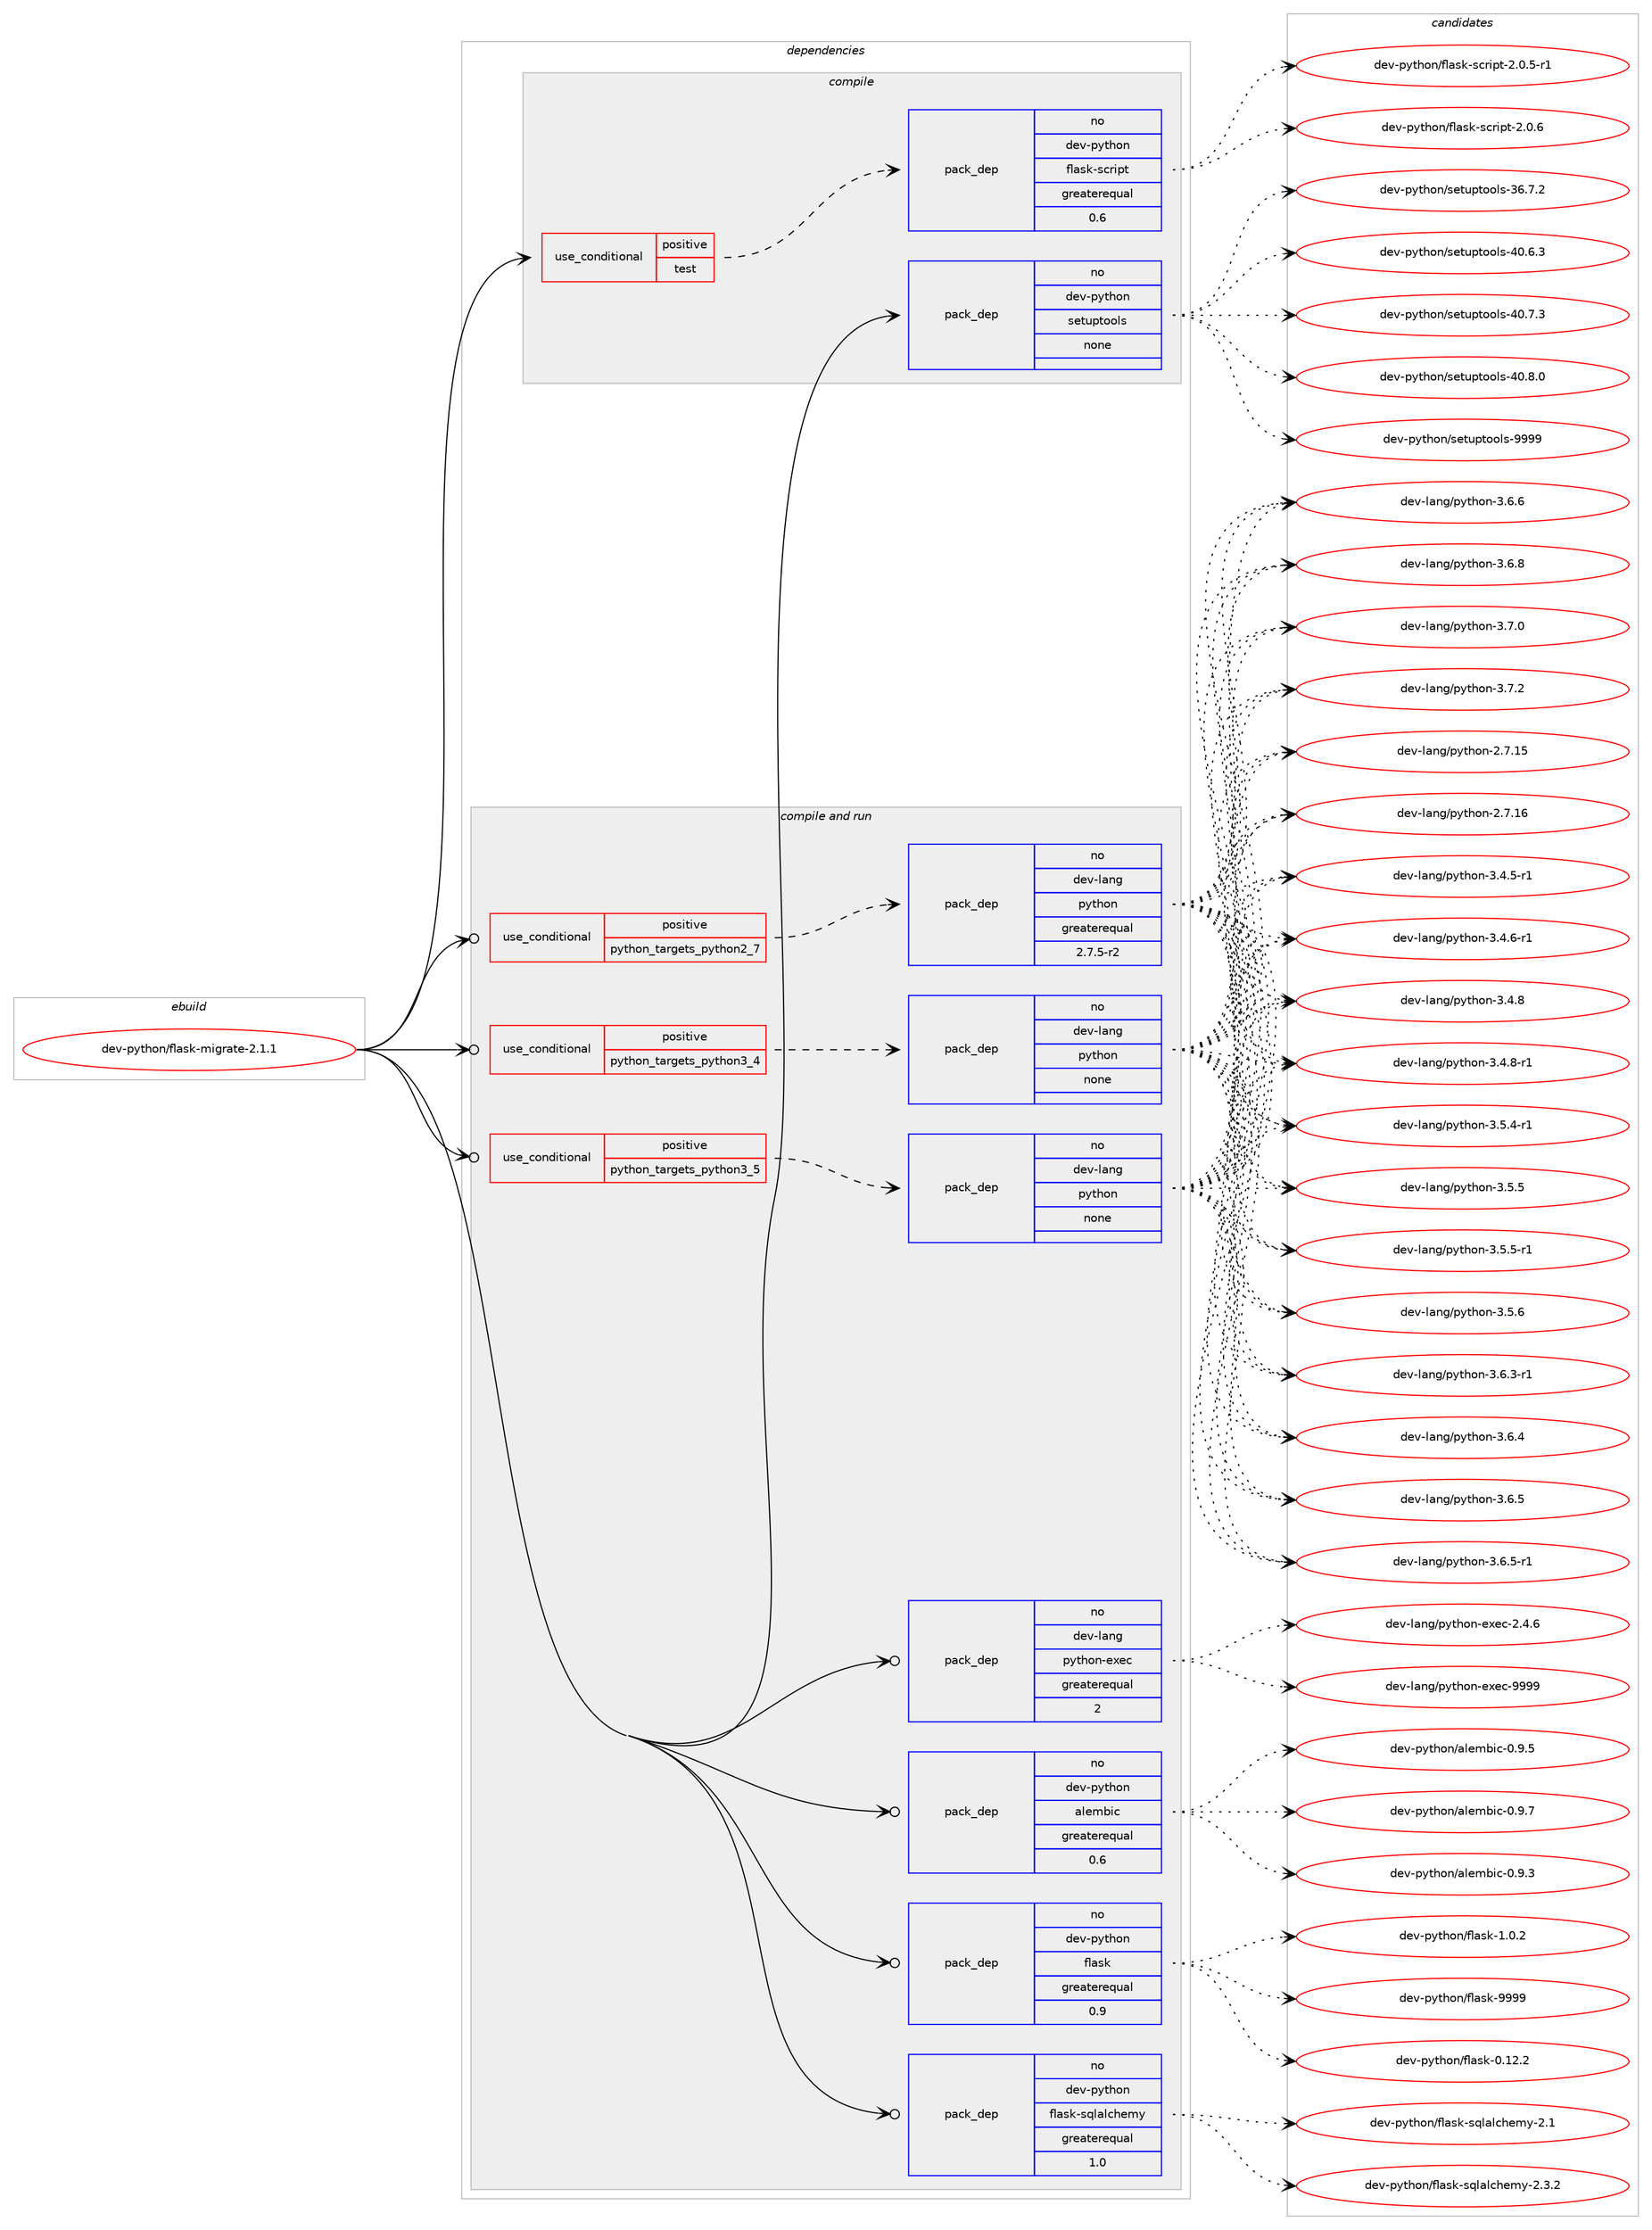 digraph prolog {

# *************
# Graph options
# *************

newrank=true;
concentrate=true;
compound=true;
graph [rankdir=LR,fontname=Helvetica,fontsize=10,ranksep=1.5];#, ranksep=2.5, nodesep=0.2];
edge  [arrowhead=vee];
node  [fontname=Helvetica,fontsize=10];

# **********
# The ebuild
# **********

subgraph cluster_leftcol {
color=gray;
rank=same;
label=<<i>ebuild</i>>;
id [label="dev-python/flask-migrate-2.1.1", color=red, width=4, href="../dev-python/flask-migrate-2.1.1.svg"];
}

# ****************
# The dependencies
# ****************

subgraph cluster_midcol {
color=gray;
label=<<i>dependencies</i>>;
subgraph cluster_compile {
fillcolor="#eeeeee";
style=filled;
label=<<i>compile</i>>;
subgraph cond374426 {
dependency1409616 [label=<<TABLE BORDER="0" CELLBORDER="1" CELLSPACING="0" CELLPADDING="4"><TR><TD ROWSPAN="3" CELLPADDING="10">use_conditional</TD></TR><TR><TD>positive</TD></TR><TR><TD>test</TD></TR></TABLE>>, shape=none, color=red];
subgraph pack1011931 {
dependency1409617 [label=<<TABLE BORDER="0" CELLBORDER="1" CELLSPACING="0" CELLPADDING="4" WIDTH="220"><TR><TD ROWSPAN="6" CELLPADDING="30">pack_dep</TD></TR><TR><TD WIDTH="110">no</TD></TR><TR><TD>dev-python</TD></TR><TR><TD>flask-script</TD></TR><TR><TD>greaterequal</TD></TR><TR><TD>0.6</TD></TR></TABLE>>, shape=none, color=blue];
}
dependency1409616:e -> dependency1409617:w [weight=20,style="dashed",arrowhead="vee"];
}
id:e -> dependency1409616:w [weight=20,style="solid",arrowhead="vee"];
subgraph pack1011932 {
dependency1409618 [label=<<TABLE BORDER="0" CELLBORDER="1" CELLSPACING="0" CELLPADDING="4" WIDTH="220"><TR><TD ROWSPAN="6" CELLPADDING="30">pack_dep</TD></TR><TR><TD WIDTH="110">no</TD></TR><TR><TD>dev-python</TD></TR><TR><TD>setuptools</TD></TR><TR><TD>none</TD></TR><TR><TD></TD></TR></TABLE>>, shape=none, color=blue];
}
id:e -> dependency1409618:w [weight=20,style="solid",arrowhead="vee"];
}
subgraph cluster_compileandrun {
fillcolor="#eeeeee";
style=filled;
label=<<i>compile and run</i>>;
subgraph cond374427 {
dependency1409619 [label=<<TABLE BORDER="0" CELLBORDER="1" CELLSPACING="0" CELLPADDING="4"><TR><TD ROWSPAN="3" CELLPADDING="10">use_conditional</TD></TR><TR><TD>positive</TD></TR><TR><TD>python_targets_python2_7</TD></TR></TABLE>>, shape=none, color=red];
subgraph pack1011933 {
dependency1409620 [label=<<TABLE BORDER="0" CELLBORDER="1" CELLSPACING="0" CELLPADDING="4" WIDTH="220"><TR><TD ROWSPAN="6" CELLPADDING="30">pack_dep</TD></TR><TR><TD WIDTH="110">no</TD></TR><TR><TD>dev-lang</TD></TR><TR><TD>python</TD></TR><TR><TD>greaterequal</TD></TR><TR><TD>2.7.5-r2</TD></TR></TABLE>>, shape=none, color=blue];
}
dependency1409619:e -> dependency1409620:w [weight=20,style="dashed",arrowhead="vee"];
}
id:e -> dependency1409619:w [weight=20,style="solid",arrowhead="odotvee"];
subgraph cond374428 {
dependency1409621 [label=<<TABLE BORDER="0" CELLBORDER="1" CELLSPACING="0" CELLPADDING="4"><TR><TD ROWSPAN="3" CELLPADDING="10">use_conditional</TD></TR><TR><TD>positive</TD></TR><TR><TD>python_targets_python3_4</TD></TR></TABLE>>, shape=none, color=red];
subgraph pack1011934 {
dependency1409622 [label=<<TABLE BORDER="0" CELLBORDER="1" CELLSPACING="0" CELLPADDING="4" WIDTH="220"><TR><TD ROWSPAN="6" CELLPADDING="30">pack_dep</TD></TR><TR><TD WIDTH="110">no</TD></TR><TR><TD>dev-lang</TD></TR><TR><TD>python</TD></TR><TR><TD>none</TD></TR><TR><TD></TD></TR></TABLE>>, shape=none, color=blue];
}
dependency1409621:e -> dependency1409622:w [weight=20,style="dashed",arrowhead="vee"];
}
id:e -> dependency1409621:w [weight=20,style="solid",arrowhead="odotvee"];
subgraph cond374429 {
dependency1409623 [label=<<TABLE BORDER="0" CELLBORDER="1" CELLSPACING="0" CELLPADDING="4"><TR><TD ROWSPAN="3" CELLPADDING="10">use_conditional</TD></TR><TR><TD>positive</TD></TR><TR><TD>python_targets_python3_5</TD></TR></TABLE>>, shape=none, color=red];
subgraph pack1011935 {
dependency1409624 [label=<<TABLE BORDER="0" CELLBORDER="1" CELLSPACING="0" CELLPADDING="4" WIDTH="220"><TR><TD ROWSPAN="6" CELLPADDING="30">pack_dep</TD></TR><TR><TD WIDTH="110">no</TD></TR><TR><TD>dev-lang</TD></TR><TR><TD>python</TD></TR><TR><TD>none</TD></TR><TR><TD></TD></TR></TABLE>>, shape=none, color=blue];
}
dependency1409623:e -> dependency1409624:w [weight=20,style="dashed",arrowhead="vee"];
}
id:e -> dependency1409623:w [weight=20,style="solid",arrowhead="odotvee"];
subgraph pack1011936 {
dependency1409625 [label=<<TABLE BORDER="0" CELLBORDER="1" CELLSPACING="0" CELLPADDING="4" WIDTH="220"><TR><TD ROWSPAN="6" CELLPADDING="30">pack_dep</TD></TR><TR><TD WIDTH="110">no</TD></TR><TR><TD>dev-lang</TD></TR><TR><TD>python-exec</TD></TR><TR><TD>greaterequal</TD></TR><TR><TD>2</TD></TR></TABLE>>, shape=none, color=blue];
}
id:e -> dependency1409625:w [weight=20,style="solid",arrowhead="odotvee"];
subgraph pack1011937 {
dependency1409626 [label=<<TABLE BORDER="0" CELLBORDER="1" CELLSPACING="0" CELLPADDING="4" WIDTH="220"><TR><TD ROWSPAN="6" CELLPADDING="30">pack_dep</TD></TR><TR><TD WIDTH="110">no</TD></TR><TR><TD>dev-python</TD></TR><TR><TD>alembic</TD></TR><TR><TD>greaterequal</TD></TR><TR><TD>0.6</TD></TR></TABLE>>, shape=none, color=blue];
}
id:e -> dependency1409626:w [weight=20,style="solid",arrowhead="odotvee"];
subgraph pack1011938 {
dependency1409627 [label=<<TABLE BORDER="0" CELLBORDER="1" CELLSPACING="0" CELLPADDING="4" WIDTH="220"><TR><TD ROWSPAN="6" CELLPADDING="30">pack_dep</TD></TR><TR><TD WIDTH="110">no</TD></TR><TR><TD>dev-python</TD></TR><TR><TD>flask</TD></TR><TR><TD>greaterequal</TD></TR><TR><TD>0.9</TD></TR></TABLE>>, shape=none, color=blue];
}
id:e -> dependency1409627:w [weight=20,style="solid",arrowhead="odotvee"];
subgraph pack1011939 {
dependency1409628 [label=<<TABLE BORDER="0" CELLBORDER="1" CELLSPACING="0" CELLPADDING="4" WIDTH="220"><TR><TD ROWSPAN="6" CELLPADDING="30">pack_dep</TD></TR><TR><TD WIDTH="110">no</TD></TR><TR><TD>dev-python</TD></TR><TR><TD>flask-sqlalchemy</TD></TR><TR><TD>greaterequal</TD></TR><TR><TD>1.0</TD></TR></TABLE>>, shape=none, color=blue];
}
id:e -> dependency1409628:w [weight=20,style="solid",arrowhead="odotvee"];
}
subgraph cluster_run {
fillcolor="#eeeeee";
style=filled;
label=<<i>run</i>>;
}
}

# **************
# The candidates
# **************

subgraph cluster_choices {
rank=same;
color=gray;
label=<<i>candidates</i>>;

subgraph choice1011931 {
color=black;
nodesep=1;
choice10010111845112121116104111110471021089711510745115991141051121164550464846534511449 [label="dev-python/flask-script-2.0.5-r1", color=red, width=4,href="../dev-python/flask-script-2.0.5-r1.svg"];
choice1001011184511212111610411111047102108971151074511599114105112116455046484654 [label="dev-python/flask-script-2.0.6", color=red, width=4,href="../dev-python/flask-script-2.0.6.svg"];
dependency1409617:e -> choice10010111845112121116104111110471021089711510745115991141051121164550464846534511449:w [style=dotted,weight="100"];
dependency1409617:e -> choice1001011184511212111610411111047102108971151074511599114105112116455046484654:w [style=dotted,weight="100"];
}
subgraph choice1011932 {
color=black;
nodesep=1;
choice100101118451121211161041111104711510111611711211611111110811545515446554650 [label="dev-python/setuptools-36.7.2", color=red, width=4,href="../dev-python/setuptools-36.7.2.svg"];
choice100101118451121211161041111104711510111611711211611111110811545524846544651 [label="dev-python/setuptools-40.6.3", color=red, width=4,href="../dev-python/setuptools-40.6.3.svg"];
choice100101118451121211161041111104711510111611711211611111110811545524846554651 [label="dev-python/setuptools-40.7.3", color=red, width=4,href="../dev-python/setuptools-40.7.3.svg"];
choice100101118451121211161041111104711510111611711211611111110811545524846564648 [label="dev-python/setuptools-40.8.0", color=red, width=4,href="../dev-python/setuptools-40.8.0.svg"];
choice10010111845112121116104111110471151011161171121161111111081154557575757 [label="dev-python/setuptools-9999", color=red, width=4,href="../dev-python/setuptools-9999.svg"];
dependency1409618:e -> choice100101118451121211161041111104711510111611711211611111110811545515446554650:w [style=dotted,weight="100"];
dependency1409618:e -> choice100101118451121211161041111104711510111611711211611111110811545524846544651:w [style=dotted,weight="100"];
dependency1409618:e -> choice100101118451121211161041111104711510111611711211611111110811545524846554651:w [style=dotted,weight="100"];
dependency1409618:e -> choice100101118451121211161041111104711510111611711211611111110811545524846564648:w [style=dotted,weight="100"];
dependency1409618:e -> choice10010111845112121116104111110471151011161171121161111111081154557575757:w [style=dotted,weight="100"];
}
subgraph choice1011933 {
color=black;
nodesep=1;
choice10010111845108971101034711212111610411111045504655464953 [label="dev-lang/python-2.7.15", color=red, width=4,href="../dev-lang/python-2.7.15.svg"];
choice10010111845108971101034711212111610411111045504655464954 [label="dev-lang/python-2.7.16", color=red, width=4,href="../dev-lang/python-2.7.16.svg"];
choice1001011184510897110103471121211161041111104551465246534511449 [label="dev-lang/python-3.4.5-r1", color=red, width=4,href="../dev-lang/python-3.4.5-r1.svg"];
choice1001011184510897110103471121211161041111104551465246544511449 [label="dev-lang/python-3.4.6-r1", color=red, width=4,href="../dev-lang/python-3.4.6-r1.svg"];
choice100101118451089711010347112121116104111110455146524656 [label="dev-lang/python-3.4.8", color=red, width=4,href="../dev-lang/python-3.4.8.svg"];
choice1001011184510897110103471121211161041111104551465246564511449 [label="dev-lang/python-3.4.8-r1", color=red, width=4,href="../dev-lang/python-3.4.8-r1.svg"];
choice1001011184510897110103471121211161041111104551465346524511449 [label="dev-lang/python-3.5.4-r1", color=red, width=4,href="../dev-lang/python-3.5.4-r1.svg"];
choice100101118451089711010347112121116104111110455146534653 [label="dev-lang/python-3.5.5", color=red, width=4,href="../dev-lang/python-3.5.5.svg"];
choice1001011184510897110103471121211161041111104551465346534511449 [label="dev-lang/python-3.5.5-r1", color=red, width=4,href="../dev-lang/python-3.5.5-r1.svg"];
choice100101118451089711010347112121116104111110455146534654 [label="dev-lang/python-3.5.6", color=red, width=4,href="../dev-lang/python-3.5.6.svg"];
choice1001011184510897110103471121211161041111104551465446514511449 [label="dev-lang/python-3.6.3-r1", color=red, width=4,href="../dev-lang/python-3.6.3-r1.svg"];
choice100101118451089711010347112121116104111110455146544652 [label="dev-lang/python-3.6.4", color=red, width=4,href="../dev-lang/python-3.6.4.svg"];
choice100101118451089711010347112121116104111110455146544653 [label="dev-lang/python-3.6.5", color=red, width=4,href="../dev-lang/python-3.6.5.svg"];
choice1001011184510897110103471121211161041111104551465446534511449 [label="dev-lang/python-3.6.5-r1", color=red, width=4,href="../dev-lang/python-3.6.5-r1.svg"];
choice100101118451089711010347112121116104111110455146544654 [label="dev-lang/python-3.6.6", color=red, width=4,href="../dev-lang/python-3.6.6.svg"];
choice100101118451089711010347112121116104111110455146544656 [label="dev-lang/python-3.6.8", color=red, width=4,href="../dev-lang/python-3.6.8.svg"];
choice100101118451089711010347112121116104111110455146554648 [label="dev-lang/python-3.7.0", color=red, width=4,href="../dev-lang/python-3.7.0.svg"];
choice100101118451089711010347112121116104111110455146554650 [label="dev-lang/python-3.7.2", color=red, width=4,href="../dev-lang/python-3.7.2.svg"];
dependency1409620:e -> choice10010111845108971101034711212111610411111045504655464953:w [style=dotted,weight="100"];
dependency1409620:e -> choice10010111845108971101034711212111610411111045504655464954:w [style=dotted,weight="100"];
dependency1409620:e -> choice1001011184510897110103471121211161041111104551465246534511449:w [style=dotted,weight="100"];
dependency1409620:e -> choice1001011184510897110103471121211161041111104551465246544511449:w [style=dotted,weight="100"];
dependency1409620:e -> choice100101118451089711010347112121116104111110455146524656:w [style=dotted,weight="100"];
dependency1409620:e -> choice1001011184510897110103471121211161041111104551465246564511449:w [style=dotted,weight="100"];
dependency1409620:e -> choice1001011184510897110103471121211161041111104551465346524511449:w [style=dotted,weight="100"];
dependency1409620:e -> choice100101118451089711010347112121116104111110455146534653:w [style=dotted,weight="100"];
dependency1409620:e -> choice1001011184510897110103471121211161041111104551465346534511449:w [style=dotted,weight="100"];
dependency1409620:e -> choice100101118451089711010347112121116104111110455146534654:w [style=dotted,weight="100"];
dependency1409620:e -> choice1001011184510897110103471121211161041111104551465446514511449:w [style=dotted,weight="100"];
dependency1409620:e -> choice100101118451089711010347112121116104111110455146544652:w [style=dotted,weight="100"];
dependency1409620:e -> choice100101118451089711010347112121116104111110455146544653:w [style=dotted,weight="100"];
dependency1409620:e -> choice1001011184510897110103471121211161041111104551465446534511449:w [style=dotted,weight="100"];
dependency1409620:e -> choice100101118451089711010347112121116104111110455146544654:w [style=dotted,weight="100"];
dependency1409620:e -> choice100101118451089711010347112121116104111110455146544656:w [style=dotted,weight="100"];
dependency1409620:e -> choice100101118451089711010347112121116104111110455146554648:w [style=dotted,weight="100"];
dependency1409620:e -> choice100101118451089711010347112121116104111110455146554650:w [style=dotted,weight="100"];
}
subgraph choice1011934 {
color=black;
nodesep=1;
choice10010111845108971101034711212111610411111045504655464953 [label="dev-lang/python-2.7.15", color=red, width=4,href="../dev-lang/python-2.7.15.svg"];
choice10010111845108971101034711212111610411111045504655464954 [label="dev-lang/python-2.7.16", color=red, width=4,href="../dev-lang/python-2.7.16.svg"];
choice1001011184510897110103471121211161041111104551465246534511449 [label="dev-lang/python-3.4.5-r1", color=red, width=4,href="../dev-lang/python-3.4.5-r1.svg"];
choice1001011184510897110103471121211161041111104551465246544511449 [label="dev-lang/python-3.4.6-r1", color=red, width=4,href="../dev-lang/python-3.4.6-r1.svg"];
choice100101118451089711010347112121116104111110455146524656 [label="dev-lang/python-3.4.8", color=red, width=4,href="../dev-lang/python-3.4.8.svg"];
choice1001011184510897110103471121211161041111104551465246564511449 [label="dev-lang/python-3.4.8-r1", color=red, width=4,href="../dev-lang/python-3.4.8-r1.svg"];
choice1001011184510897110103471121211161041111104551465346524511449 [label="dev-lang/python-3.5.4-r1", color=red, width=4,href="../dev-lang/python-3.5.4-r1.svg"];
choice100101118451089711010347112121116104111110455146534653 [label="dev-lang/python-3.5.5", color=red, width=4,href="../dev-lang/python-3.5.5.svg"];
choice1001011184510897110103471121211161041111104551465346534511449 [label="dev-lang/python-3.5.5-r1", color=red, width=4,href="../dev-lang/python-3.5.5-r1.svg"];
choice100101118451089711010347112121116104111110455146534654 [label="dev-lang/python-3.5.6", color=red, width=4,href="../dev-lang/python-3.5.6.svg"];
choice1001011184510897110103471121211161041111104551465446514511449 [label="dev-lang/python-3.6.3-r1", color=red, width=4,href="../dev-lang/python-3.6.3-r1.svg"];
choice100101118451089711010347112121116104111110455146544652 [label="dev-lang/python-3.6.4", color=red, width=4,href="../dev-lang/python-3.6.4.svg"];
choice100101118451089711010347112121116104111110455146544653 [label="dev-lang/python-3.6.5", color=red, width=4,href="../dev-lang/python-3.6.5.svg"];
choice1001011184510897110103471121211161041111104551465446534511449 [label="dev-lang/python-3.6.5-r1", color=red, width=4,href="../dev-lang/python-3.6.5-r1.svg"];
choice100101118451089711010347112121116104111110455146544654 [label="dev-lang/python-3.6.6", color=red, width=4,href="../dev-lang/python-3.6.6.svg"];
choice100101118451089711010347112121116104111110455146544656 [label="dev-lang/python-3.6.8", color=red, width=4,href="../dev-lang/python-3.6.8.svg"];
choice100101118451089711010347112121116104111110455146554648 [label="dev-lang/python-3.7.0", color=red, width=4,href="../dev-lang/python-3.7.0.svg"];
choice100101118451089711010347112121116104111110455146554650 [label="dev-lang/python-3.7.2", color=red, width=4,href="../dev-lang/python-3.7.2.svg"];
dependency1409622:e -> choice10010111845108971101034711212111610411111045504655464953:w [style=dotted,weight="100"];
dependency1409622:e -> choice10010111845108971101034711212111610411111045504655464954:w [style=dotted,weight="100"];
dependency1409622:e -> choice1001011184510897110103471121211161041111104551465246534511449:w [style=dotted,weight="100"];
dependency1409622:e -> choice1001011184510897110103471121211161041111104551465246544511449:w [style=dotted,weight="100"];
dependency1409622:e -> choice100101118451089711010347112121116104111110455146524656:w [style=dotted,weight="100"];
dependency1409622:e -> choice1001011184510897110103471121211161041111104551465246564511449:w [style=dotted,weight="100"];
dependency1409622:e -> choice1001011184510897110103471121211161041111104551465346524511449:w [style=dotted,weight="100"];
dependency1409622:e -> choice100101118451089711010347112121116104111110455146534653:w [style=dotted,weight="100"];
dependency1409622:e -> choice1001011184510897110103471121211161041111104551465346534511449:w [style=dotted,weight="100"];
dependency1409622:e -> choice100101118451089711010347112121116104111110455146534654:w [style=dotted,weight="100"];
dependency1409622:e -> choice1001011184510897110103471121211161041111104551465446514511449:w [style=dotted,weight="100"];
dependency1409622:e -> choice100101118451089711010347112121116104111110455146544652:w [style=dotted,weight="100"];
dependency1409622:e -> choice100101118451089711010347112121116104111110455146544653:w [style=dotted,weight="100"];
dependency1409622:e -> choice1001011184510897110103471121211161041111104551465446534511449:w [style=dotted,weight="100"];
dependency1409622:e -> choice100101118451089711010347112121116104111110455146544654:w [style=dotted,weight="100"];
dependency1409622:e -> choice100101118451089711010347112121116104111110455146544656:w [style=dotted,weight="100"];
dependency1409622:e -> choice100101118451089711010347112121116104111110455146554648:w [style=dotted,weight="100"];
dependency1409622:e -> choice100101118451089711010347112121116104111110455146554650:w [style=dotted,weight="100"];
}
subgraph choice1011935 {
color=black;
nodesep=1;
choice10010111845108971101034711212111610411111045504655464953 [label="dev-lang/python-2.7.15", color=red, width=4,href="../dev-lang/python-2.7.15.svg"];
choice10010111845108971101034711212111610411111045504655464954 [label="dev-lang/python-2.7.16", color=red, width=4,href="../dev-lang/python-2.7.16.svg"];
choice1001011184510897110103471121211161041111104551465246534511449 [label="dev-lang/python-3.4.5-r1", color=red, width=4,href="../dev-lang/python-3.4.5-r1.svg"];
choice1001011184510897110103471121211161041111104551465246544511449 [label="dev-lang/python-3.4.6-r1", color=red, width=4,href="../dev-lang/python-3.4.6-r1.svg"];
choice100101118451089711010347112121116104111110455146524656 [label="dev-lang/python-3.4.8", color=red, width=4,href="../dev-lang/python-3.4.8.svg"];
choice1001011184510897110103471121211161041111104551465246564511449 [label="dev-lang/python-3.4.8-r1", color=red, width=4,href="../dev-lang/python-3.4.8-r1.svg"];
choice1001011184510897110103471121211161041111104551465346524511449 [label="dev-lang/python-3.5.4-r1", color=red, width=4,href="../dev-lang/python-3.5.4-r1.svg"];
choice100101118451089711010347112121116104111110455146534653 [label="dev-lang/python-3.5.5", color=red, width=4,href="../dev-lang/python-3.5.5.svg"];
choice1001011184510897110103471121211161041111104551465346534511449 [label="dev-lang/python-3.5.5-r1", color=red, width=4,href="../dev-lang/python-3.5.5-r1.svg"];
choice100101118451089711010347112121116104111110455146534654 [label="dev-lang/python-3.5.6", color=red, width=4,href="../dev-lang/python-3.5.6.svg"];
choice1001011184510897110103471121211161041111104551465446514511449 [label="dev-lang/python-3.6.3-r1", color=red, width=4,href="../dev-lang/python-3.6.3-r1.svg"];
choice100101118451089711010347112121116104111110455146544652 [label="dev-lang/python-3.6.4", color=red, width=4,href="../dev-lang/python-3.6.4.svg"];
choice100101118451089711010347112121116104111110455146544653 [label="dev-lang/python-3.6.5", color=red, width=4,href="../dev-lang/python-3.6.5.svg"];
choice1001011184510897110103471121211161041111104551465446534511449 [label="dev-lang/python-3.6.5-r1", color=red, width=4,href="../dev-lang/python-3.6.5-r1.svg"];
choice100101118451089711010347112121116104111110455146544654 [label="dev-lang/python-3.6.6", color=red, width=4,href="../dev-lang/python-3.6.6.svg"];
choice100101118451089711010347112121116104111110455146544656 [label="dev-lang/python-3.6.8", color=red, width=4,href="../dev-lang/python-3.6.8.svg"];
choice100101118451089711010347112121116104111110455146554648 [label="dev-lang/python-3.7.0", color=red, width=4,href="../dev-lang/python-3.7.0.svg"];
choice100101118451089711010347112121116104111110455146554650 [label="dev-lang/python-3.7.2", color=red, width=4,href="../dev-lang/python-3.7.2.svg"];
dependency1409624:e -> choice10010111845108971101034711212111610411111045504655464953:w [style=dotted,weight="100"];
dependency1409624:e -> choice10010111845108971101034711212111610411111045504655464954:w [style=dotted,weight="100"];
dependency1409624:e -> choice1001011184510897110103471121211161041111104551465246534511449:w [style=dotted,weight="100"];
dependency1409624:e -> choice1001011184510897110103471121211161041111104551465246544511449:w [style=dotted,weight="100"];
dependency1409624:e -> choice100101118451089711010347112121116104111110455146524656:w [style=dotted,weight="100"];
dependency1409624:e -> choice1001011184510897110103471121211161041111104551465246564511449:w [style=dotted,weight="100"];
dependency1409624:e -> choice1001011184510897110103471121211161041111104551465346524511449:w [style=dotted,weight="100"];
dependency1409624:e -> choice100101118451089711010347112121116104111110455146534653:w [style=dotted,weight="100"];
dependency1409624:e -> choice1001011184510897110103471121211161041111104551465346534511449:w [style=dotted,weight="100"];
dependency1409624:e -> choice100101118451089711010347112121116104111110455146534654:w [style=dotted,weight="100"];
dependency1409624:e -> choice1001011184510897110103471121211161041111104551465446514511449:w [style=dotted,weight="100"];
dependency1409624:e -> choice100101118451089711010347112121116104111110455146544652:w [style=dotted,weight="100"];
dependency1409624:e -> choice100101118451089711010347112121116104111110455146544653:w [style=dotted,weight="100"];
dependency1409624:e -> choice1001011184510897110103471121211161041111104551465446534511449:w [style=dotted,weight="100"];
dependency1409624:e -> choice100101118451089711010347112121116104111110455146544654:w [style=dotted,weight="100"];
dependency1409624:e -> choice100101118451089711010347112121116104111110455146544656:w [style=dotted,weight="100"];
dependency1409624:e -> choice100101118451089711010347112121116104111110455146554648:w [style=dotted,weight="100"];
dependency1409624:e -> choice100101118451089711010347112121116104111110455146554650:w [style=dotted,weight="100"];
}
subgraph choice1011936 {
color=black;
nodesep=1;
choice1001011184510897110103471121211161041111104510112010199455046524654 [label="dev-lang/python-exec-2.4.6", color=red, width=4,href="../dev-lang/python-exec-2.4.6.svg"];
choice10010111845108971101034711212111610411111045101120101994557575757 [label="dev-lang/python-exec-9999", color=red, width=4,href="../dev-lang/python-exec-9999.svg"];
dependency1409625:e -> choice1001011184510897110103471121211161041111104510112010199455046524654:w [style=dotted,weight="100"];
dependency1409625:e -> choice10010111845108971101034711212111610411111045101120101994557575757:w [style=dotted,weight="100"];
}
subgraph choice1011937 {
color=black;
nodesep=1;
choice1001011184511212111610411111047971081011099810599454846574651 [label="dev-python/alembic-0.9.3", color=red, width=4,href="../dev-python/alembic-0.9.3.svg"];
choice1001011184511212111610411111047971081011099810599454846574653 [label="dev-python/alembic-0.9.5", color=red, width=4,href="../dev-python/alembic-0.9.5.svg"];
choice1001011184511212111610411111047971081011099810599454846574655 [label="dev-python/alembic-0.9.7", color=red, width=4,href="../dev-python/alembic-0.9.7.svg"];
dependency1409626:e -> choice1001011184511212111610411111047971081011099810599454846574651:w [style=dotted,weight="100"];
dependency1409626:e -> choice1001011184511212111610411111047971081011099810599454846574653:w [style=dotted,weight="100"];
dependency1409626:e -> choice1001011184511212111610411111047971081011099810599454846574655:w [style=dotted,weight="100"];
}
subgraph choice1011938 {
color=black;
nodesep=1;
choice10010111845112121116104111110471021089711510745484649504650 [label="dev-python/flask-0.12.2", color=red, width=4,href="../dev-python/flask-0.12.2.svg"];
choice100101118451121211161041111104710210897115107454946484650 [label="dev-python/flask-1.0.2", color=red, width=4,href="../dev-python/flask-1.0.2.svg"];
choice1001011184511212111610411111047102108971151074557575757 [label="dev-python/flask-9999", color=red, width=4,href="../dev-python/flask-9999.svg"];
dependency1409627:e -> choice10010111845112121116104111110471021089711510745484649504650:w [style=dotted,weight="100"];
dependency1409627:e -> choice100101118451121211161041111104710210897115107454946484650:w [style=dotted,weight="100"];
dependency1409627:e -> choice1001011184511212111610411111047102108971151074557575757:w [style=dotted,weight="100"];
}
subgraph choice1011939 {
color=black;
nodesep=1;
choice10010111845112121116104111110471021089711510745115113108971089910410110912145504649 [label="dev-python/flask-sqlalchemy-2.1", color=red, width=4,href="../dev-python/flask-sqlalchemy-2.1.svg"];
choice100101118451121211161041111104710210897115107451151131089710899104101109121455046514650 [label="dev-python/flask-sqlalchemy-2.3.2", color=red, width=4,href="../dev-python/flask-sqlalchemy-2.3.2.svg"];
dependency1409628:e -> choice10010111845112121116104111110471021089711510745115113108971089910410110912145504649:w [style=dotted,weight="100"];
dependency1409628:e -> choice100101118451121211161041111104710210897115107451151131089710899104101109121455046514650:w [style=dotted,weight="100"];
}
}

}
